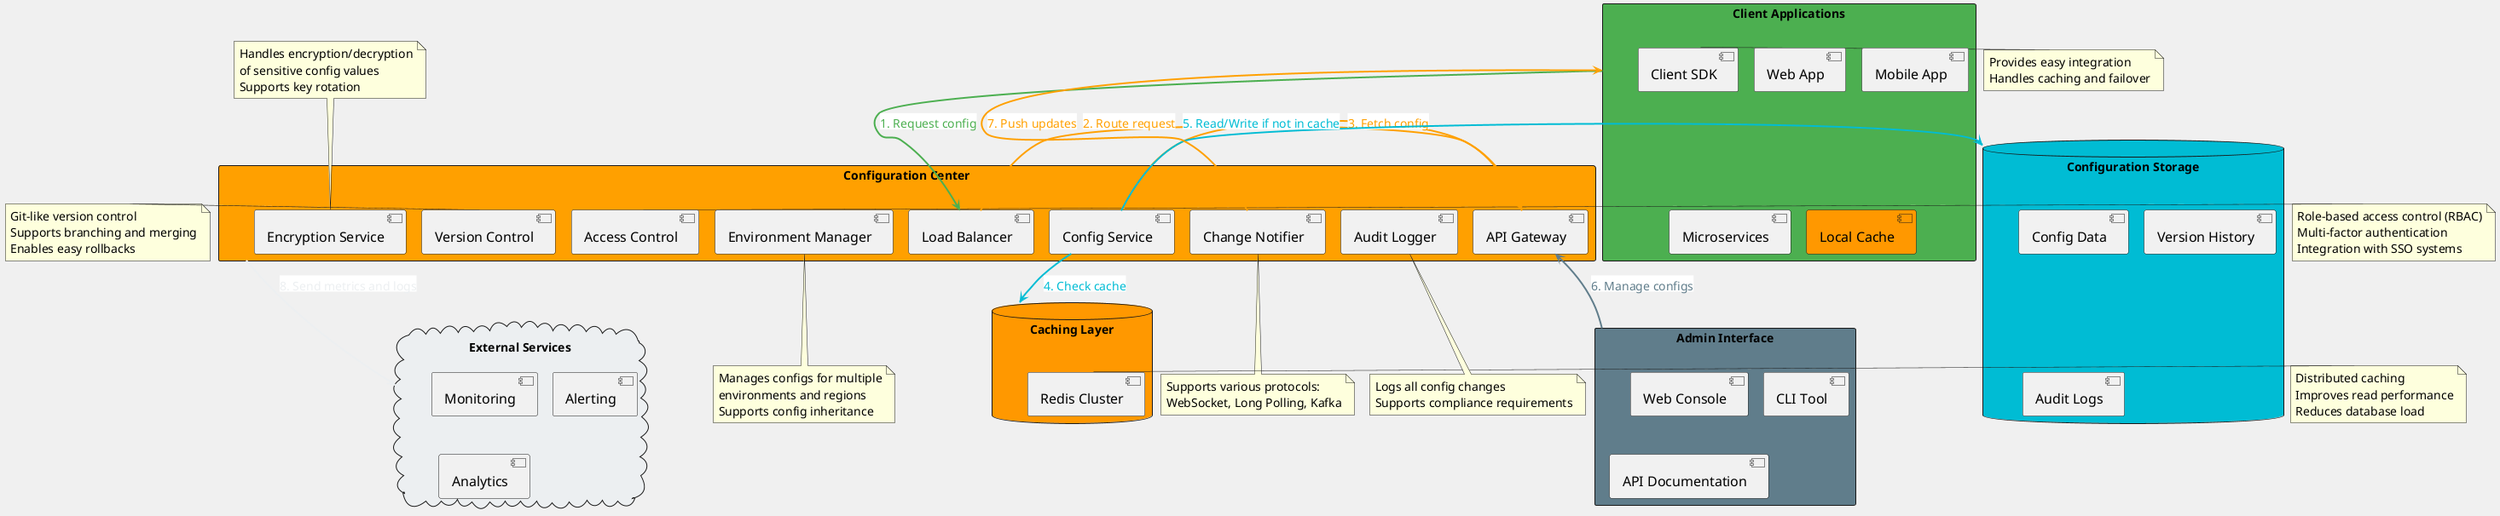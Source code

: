 @startuml Advanced Distributed Configuration Center

!define PRIMARY_COLOR #4CAF50
!define SECONDARY_COLOR #FFA000
!define ACCENT_COLOR #00BCD4
!define DARK_COLOR #607D8B
!define LIGHT_COLOR #ECEFF1
!define ERROR_COLOR #FF5252
!define CACHE_COLOR #FF9800

skinparam backgroundColor #F0F0F0
skinparam defaultFontSize 14
skinparam componentFontSize 16
skinparam noteFontSize 14
allowmixing
!pragma layout smetana

rectangle "Client Applications" as ClientApps PRIMARY_COLOR {
    component "Web App" as WebApp
    component "Mobile App" as MobileApp
    component "Microservices" as Microservices
    component "Client SDK" as ClientSDK
    component "Local Cache" as LocalCache CACHE_COLOR
}

rectangle "Configuration Center" as ConfigCenter SECONDARY_COLOR {
    component "API Gateway" as APIGateway
    component "Load Balancer" as LoadBalancer
    component "Config Service" as ConfigService
    component "Version Control" as VersionControl
    component "Change Notifier" as ChangeNotifier
    component "Environment Manager" as EnvManager
    component "Access Control" as AccessControl
    component "Audit Logger" as AuditLogger
    component "Encryption Service" as EncryptionService
}

database "Configuration Storage" as ConfigStorage ACCENT_COLOR {
    component "Config Data" as ConfigData
    component "Version History" as VersionHistory
    component "Audit Logs" as AuditLogs
}

rectangle "Admin Interface" as AdminInterface DARK_COLOR {
    component "Web Console" as WebConsole
    component "CLI Tool" as CLITool
    component "API Documentation" as APIDocs
}

cloud "External Services" as ExternalServices LIGHT_COLOR {
    component "Monitoring" as Monitoring
    component "Alerting" as Alerting
    component "Analytics" as Analytics
}

database "Caching Layer" as CachingLayer CACHE_COLOR {
    component "Redis Cluster" as RedisCluster
}

ClientApps -[PRIMARY_COLOR,thickness=2]down-> LoadBalancer : <back:#FFFFFF><color:PRIMARY_COLOR>1. Request config</color></back>
LoadBalancer -[SECONDARY_COLOR,thickness=2]right-> APIGateway : <back:#FFFFFF><color:SECONDARY_COLOR>2. Route request</color></back>
APIGateway -[SECONDARY_COLOR,thickness=2]right-> ConfigService : <back:#FFFFFF><color:SECONDARY_COLOR>3. Fetch config</color></back>
ConfigService -[ACCENT_COLOR,thickness=2]down-> CachingLayer : <back:#FFFFFF><color:ACCENT_COLOR>4. Check cache</color></back>
ConfigService -[ACCENT_COLOR,thickness=2]right-> ConfigStorage : <back:#FFFFFF><color:ACCENT_COLOR>5. Read/Write if not in cache</color></back>
AdminInterface -[DARK_COLOR,thickness=2]up-> APIGateway : <back:#FFFFFF><color:DARK_COLOR>6. Manage configs</color></back>
ChangeNotifier -[SECONDARY_COLOR,thickness=2]up-> ClientApps : <back:#FFFFFF><color:SECONDARY_COLOR>7. Push updates</color></back>
ConfigCenter -[LIGHT_COLOR,thickness=2]right-> ExternalServices : <back:#FFFFFF><color:LIGHT_COLOR>8. Send metrics and logs</color></back>

note right of VersionControl
  Git-like version control
  Supports branching and merging
  Enables easy rollbacks
end note

note bottom of EnvManager
  Manages configs for multiple
  environments and regions
  Supports config inheritance
end note

note left of AccessControl
  Role-based access control (RBAC)
  Multi-factor authentication
  Integration with SSO systems
end note

note bottom of ChangeNotifier
  Supports various protocols:
  WebSocket, Long Polling, Kafka
end note

note top of EncryptionService
  Handles encryption/decryption
  of sensitive config values
  Supports key rotation
end note

note left of ClientSDK
  Provides easy integration
  Handles caching and failover
end note

note right of RedisCluster
  Distributed caching
  Improves read performance
  Reduces database load
end note

note bottom of AuditLogger
  Logs all config changes
  Supports compliance requirements
end note

@enduml
